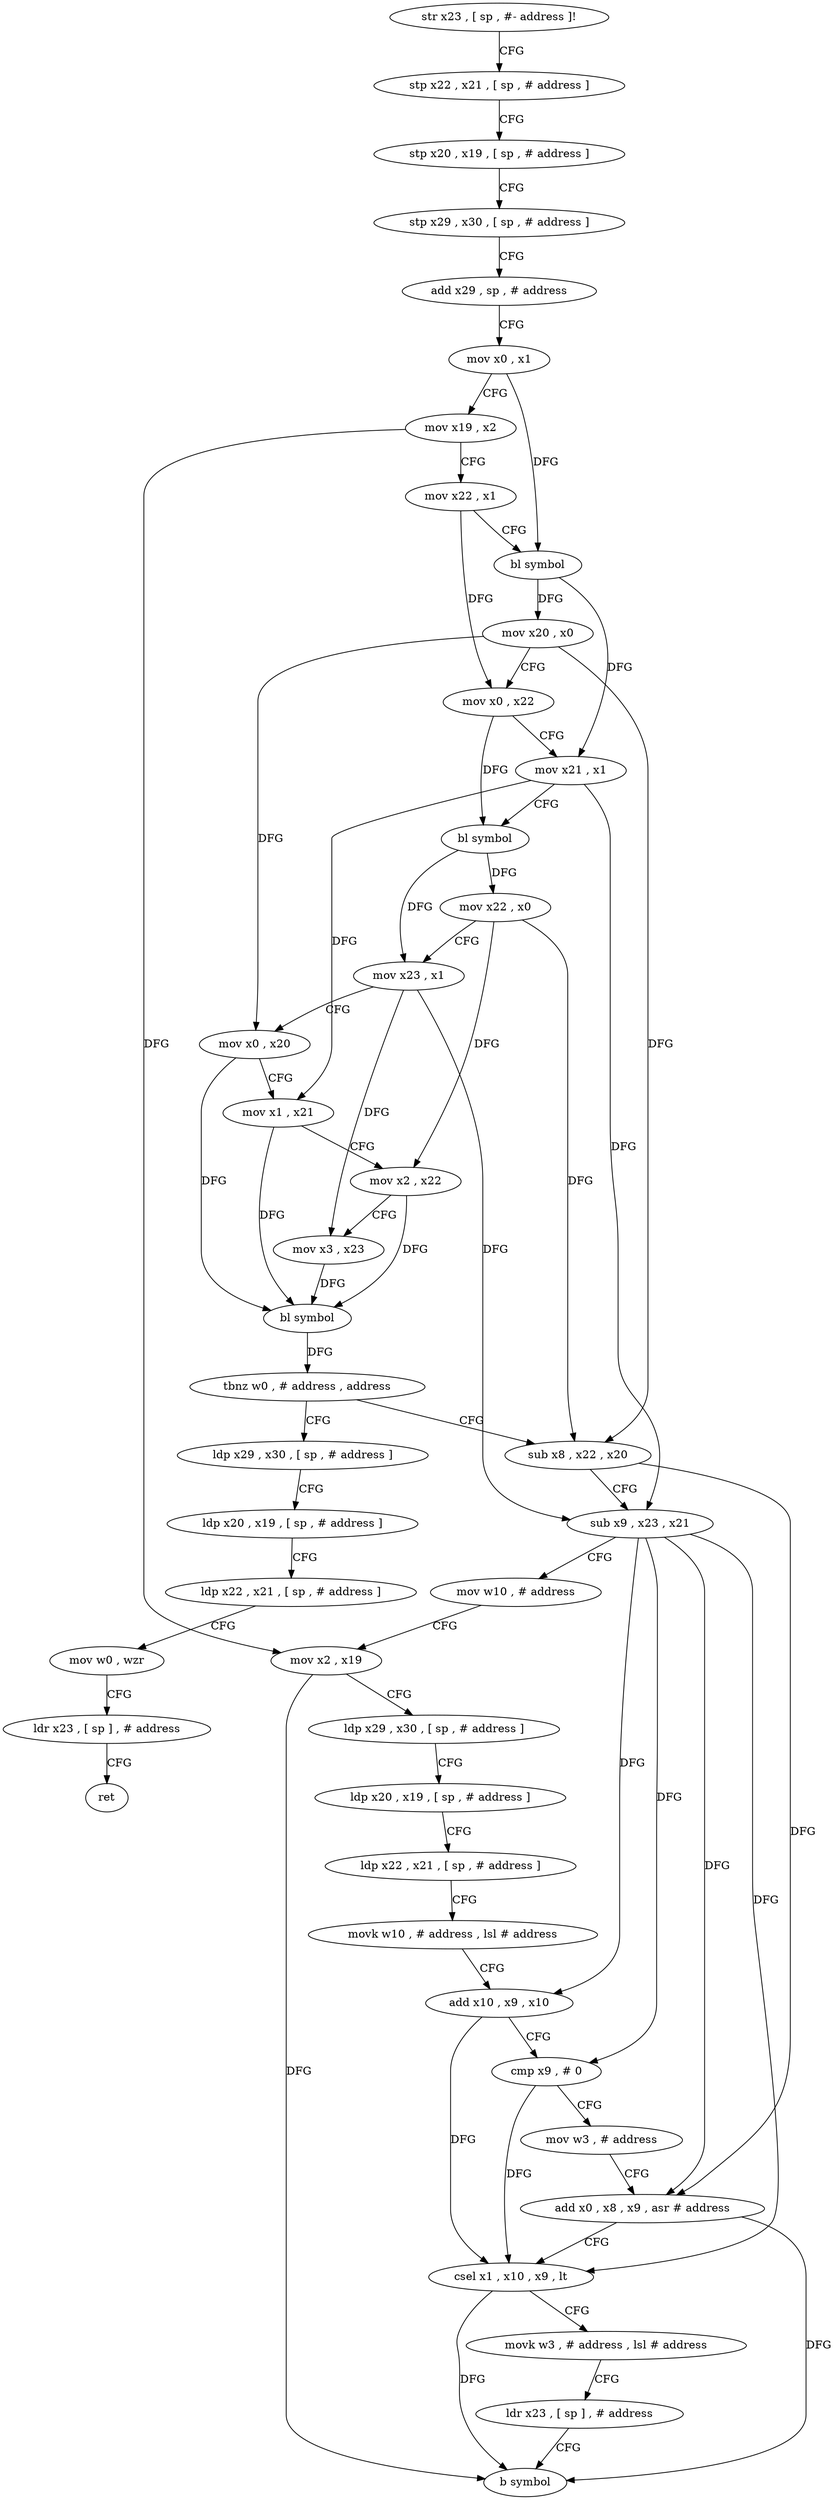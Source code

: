 digraph "func" {
"4216632" [label = "str x23 , [ sp , #- address ]!" ]
"4216636" [label = "stp x22 , x21 , [ sp , # address ]" ]
"4216640" [label = "stp x20 , x19 , [ sp , # address ]" ]
"4216644" [label = "stp x29 , x30 , [ sp , # address ]" ]
"4216648" [label = "add x29 , sp , # address" ]
"4216652" [label = "mov x0 , x1" ]
"4216656" [label = "mov x19 , x2" ]
"4216660" [label = "mov x22 , x1" ]
"4216664" [label = "bl symbol" ]
"4216668" [label = "mov x20 , x0" ]
"4216672" [label = "mov x0 , x22" ]
"4216676" [label = "mov x21 , x1" ]
"4216680" [label = "bl symbol" ]
"4216684" [label = "mov x22 , x0" ]
"4216688" [label = "mov x23 , x1" ]
"4216692" [label = "mov x0 , x20" ]
"4216696" [label = "mov x1 , x21" ]
"4216700" [label = "mov x2 , x22" ]
"4216704" [label = "mov x3 , x23" ]
"4216708" [label = "bl symbol" ]
"4216712" [label = "tbnz w0 , # address , address" ]
"4216780" [label = "ldp x29 , x30 , [ sp , # address ]" ]
"4216716" [label = "sub x8 , x22 , x20" ]
"4216784" [label = "ldp x20 , x19 , [ sp , # address ]" ]
"4216788" [label = "ldp x22 , x21 , [ sp , # address ]" ]
"4216792" [label = "mov w0 , wzr" ]
"4216796" [label = "ldr x23 , [ sp ] , # address" ]
"4216800" [label = "ret" ]
"4216720" [label = "sub x9 , x23 , x21" ]
"4216724" [label = "mov w10 , # address" ]
"4216728" [label = "mov x2 , x19" ]
"4216732" [label = "ldp x29 , x30 , [ sp , # address ]" ]
"4216736" [label = "ldp x20 , x19 , [ sp , # address ]" ]
"4216740" [label = "ldp x22 , x21 , [ sp , # address ]" ]
"4216744" [label = "movk w10 , # address , lsl # address" ]
"4216748" [label = "add x10 , x9 , x10" ]
"4216752" [label = "cmp x9 , # 0" ]
"4216756" [label = "mov w3 , # address" ]
"4216760" [label = "add x0 , x8 , x9 , asr # address" ]
"4216764" [label = "csel x1 , x10 , x9 , lt" ]
"4216768" [label = "movk w3 , # address , lsl # address" ]
"4216772" [label = "ldr x23 , [ sp ] , # address" ]
"4216776" [label = "b symbol" ]
"4216632" -> "4216636" [ label = "CFG" ]
"4216636" -> "4216640" [ label = "CFG" ]
"4216640" -> "4216644" [ label = "CFG" ]
"4216644" -> "4216648" [ label = "CFG" ]
"4216648" -> "4216652" [ label = "CFG" ]
"4216652" -> "4216656" [ label = "CFG" ]
"4216652" -> "4216664" [ label = "DFG" ]
"4216656" -> "4216660" [ label = "CFG" ]
"4216656" -> "4216728" [ label = "DFG" ]
"4216660" -> "4216664" [ label = "CFG" ]
"4216660" -> "4216672" [ label = "DFG" ]
"4216664" -> "4216668" [ label = "DFG" ]
"4216664" -> "4216676" [ label = "DFG" ]
"4216668" -> "4216672" [ label = "CFG" ]
"4216668" -> "4216692" [ label = "DFG" ]
"4216668" -> "4216716" [ label = "DFG" ]
"4216672" -> "4216676" [ label = "CFG" ]
"4216672" -> "4216680" [ label = "DFG" ]
"4216676" -> "4216680" [ label = "CFG" ]
"4216676" -> "4216696" [ label = "DFG" ]
"4216676" -> "4216720" [ label = "DFG" ]
"4216680" -> "4216684" [ label = "DFG" ]
"4216680" -> "4216688" [ label = "DFG" ]
"4216684" -> "4216688" [ label = "CFG" ]
"4216684" -> "4216700" [ label = "DFG" ]
"4216684" -> "4216716" [ label = "DFG" ]
"4216688" -> "4216692" [ label = "CFG" ]
"4216688" -> "4216704" [ label = "DFG" ]
"4216688" -> "4216720" [ label = "DFG" ]
"4216692" -> "4216696" [ label = "CFG" ]
"4216692" -> "4216708" [ label = "DFG" ]
"4216696" -> "4216700" [ label = "CFG" ]
"4216696" -> "4216708" [ label = "DFG" ]
"4216700" -> "4216704" [ label = "CFG" ]
"4216700" -> "4216708" [ label = "DFG" ]
"4216704" -> "4216708" [ label = "DFG" ]
"4216708" -> "4216712" [ label = "DFG" ]
"4216712" -> "4216780" [ label = "CFG" ]
"4216712" -> "4216716" [ label = "CFG" ]
"4216780" -> "4216784" [ label = "CFG" ]
"4216716" -> "4216720" [ label = "CFG" ]
"4216716" -> "4216760" [ label = "DFG" ]
"4216784" -> "4216788" [ label = "CFG" ]
"4216788" -> "4216792" [ label = "CFG" ]
"4216792" -> "4216796" [ label = "CFG" ]
"4216796" -> "4216800" [ label = "CFG" ]
"4216720" -> "4216724" [ label = "CFG" ]
"4216720" -> "4216748" [ label = "DFG" ]
"4216720" -> "4216752" [ label = "DFG" ]
"4216720" -> "4216760" [ label = "DFG" ]
"4216720" -> "4216764" [ label = "DFG" ]
"4216724" -> "4216728" [ label = "CFG" ]
"4216728" -> "4216732" [ label = "CFG" ]
"4216728" -> "4216776" [ label = "DFG" ]
"4216732" -> "4216736" [ label = "CFG" ]
"4216736" -> "4216740" [ label = "CFG" ]
"4216740" -> "4216744" [ label = "CFG" ]
"4216744" -> "4216748" [ label = "CFG" ]
"4216748" -> "4216752" [ label = "CFG" ]
"4216748" -> "4216764" [ label = "DFG" ]
"4216752" -> "4216756" [ label = "CFG" ]
"4216752" -> "4216764" [ label = "DFG" ]
"4216756" -> "4216760" [ label = "CFG" ]
"4216760" -> "4216764" [ label = "CFG" ]
"4216760" -> "4216776" [ label = "DFG" ]
"4216764" -> "4216768" [ label = "CFG" ]
"4216764" -> "4216776" [ label = "DFG" ]
"4216768" -> "4216772" [ label = "CFG" ]
"4216772" -> "4216776" [ label = "CFG" ]
}
